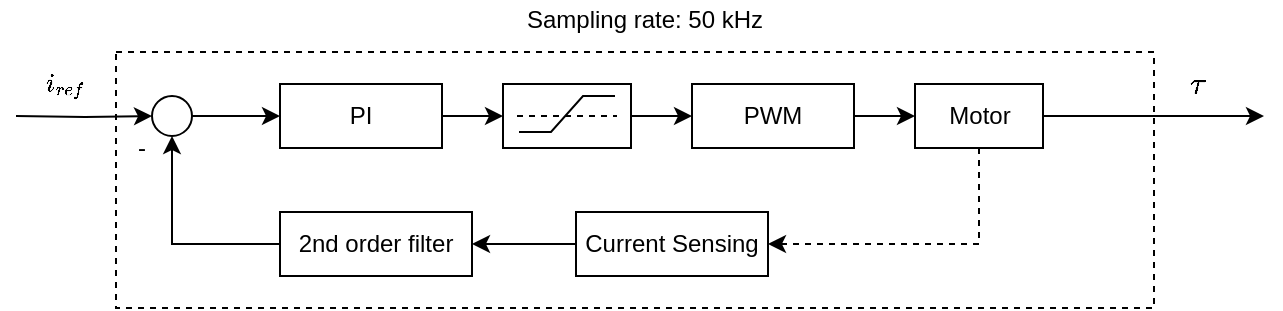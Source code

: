 <mxfile version="10.6.5" type="device"><diagram id="f7IH7GGQtJvT7wMJTq1Y" name="Page-1"><mxGraphModel dx="996" dy="595" grid="1" gridSize="8" guides="1" tooltips="1" connect="1" arrows="1" fold="1" page="1" pageScale="1" pageWidth="827" pageHeight="1169" math="1" shadow="0"><root><mxCell id="0"/><mxCell id="1" parent="0"/><mxCell id="TRZq5iaedLAZr3SfJ6ze-8" value="" style="rounded=0;whiteSpace=wrap;html=1;fillColor=none;dashed=1;" vertex="1" parent="1"><mxGeometry x="82" y="160" width="519" height="128" as="geometry"/></mxCell><mxCell id="LiR_spBhY-2mm8gLkbPT-30" value="$$i_{ref}$$" style="edgeStyle=orthogonalEdgeStyle;rounded=0;orthogonalLoop=1;jettySize=auto;html=1;entryX=0;entryY=0.5;entryDx=0;entryDy=0;labelBackgroundColor=none;" parent="1" target="LiR_spBhY-2mm8gLkbPT-27" edge="1"><mxGeometry x="-0.294" y="16" relative="1" as="geometry"><mxPoint x="32" y="192" as="sourcePoint"/><mxPoint as="offset"/></mxGeometry></mxCell><mxCell id="TRZq5iaedLAZr3SfJ6ze-6" style="edgeStyle=orthogonalEdgeStyle;rounded=0;orthogonalLoop=1;jettySize=auto;html=1;exitX=1;exitY=0.5;exitDx=0;exitDy=0;entryX=0;entryY=0.5;entryDx=0;entryDy=0;" edge="1" parent="1" source="LiR_spBhY-2mm8gLkbPT-24" target="TRZq5iaedLAZr3SfJ6ze-1"><mxGeometry relative="1" as="geometry"/></mxCell><mxCell id="LiR_spBhY-2mm8gLkbPT-24" value="PI" style="rounded=0;whiteSpace=wrap;html=1;" parent="1" vertex="1"><mxGeometry x="164" y="176" width="81" height="32" as="geometry"/></mxCell><mxCell id="LiR_spBhY-2mm8gLkbPT-29" style="edgeStyle=orthogonalEdgeStyle;rounded=0;orthogonalLoop=1;jettySize=auto;html=1;exitX=1;exitY=0.5;exitDx=0;exitDy=0;entryX=0;entryY=0.5;entryDx=0;entryDy=0;" parent="1" source="LiR_spBhY-2mm8gLkbPT-27" target="LiR_spBhY-2mm8gLkbPT-24" edge="1"><mxGeometry relative="1" as="geometry"/></mxCell><mxCell id="4GC8wsXGP5Xex8NOM4C0-3" style="edgeStyle=orthogonalEdgeStyle;rounded=0;orthogonalLoop=1;jettySize=auto;html=1;exitX=0.5;exitY=1;exitDx=0;exitDy=0;entryX=0;entryY=0.5;entryDx=0;entryDy=0;shadow=0;startArrow=classic;startFill=1;endArrow=none;endFill=0;fontSize=15;" parent="1" source="LiR_spBhY-2mm8gLkbPT-27" target="4GC8wsXGP5Xex8NOM4C0-1" edge="1"><mxGeometry relative="1" as="geometry"/></mxCell><mxCell id="LiR_spBhY-2mm8gLkbPT-27" value="" style="ellipse;whiteSpace=wrap;html=1;aspect=fixed;" parent="1" vertex="1"><mxGeometry x="100" y="182" width="20" height="20" as="geometry"/></mxCell><mxCell id="LiR_spBhY-2mm8gLkbPT-31" value="-" style="text;html=1;strokeColor=none;fillColor=none;align=center;verticalAlign=middle;whiteSpace=wrap;rounded=0;dashed=1;labelBackgroundColor=none;fontFamily=Helvetica;fontColor=#000000;" parent="1" vertex="1"><mxGeometry x="90" y="203" width="10" height="10" as="geometry"/></mxCell><mxCell id="4GC8wsXGP5Xex8NOM4C0-2" style="edgeStyle=orthogonalEdgeStyle;curved=1;rounded=0;orthogonalLoop=1;jettySize=auto;html=1;exitX=1;exitY=0.5;exitDx=0;exitDy=0;entryX=0;entryY=0.5;entryDx=0;entryDy=0;shadow=0;startArrow=classic;startFill=1;endArrow=none;endFill=0;fontSize=15;" parent="1" source="4GC8wsXGP5Xex8NOM4C0-1" target="LiR_spBhY-2mm8gLkbPT-33" edge="1"><mxGeometry relative="1" as="geometry"/></mxCell><mxCell id="TRZq5iaedLAZr3SfJ6ze-7" style="edgeStyle=orthogonalEdgeStyle;rounded=0;orthogonalLoop=1;jettySize=auto;html=1;exitX=0.5;exitY=1;exitDx=0;exitDy=0;entryX=1;entryY=0.5;entryDx=0;entryDy=0;dashed=1;" edge="1" parent="1" source="LiR_spBhY-2mm8gLkbPT-39" target="LiR_spBhY-2mm8gLkbPT-33"><mxGeometry relative="1" as="geometry"><mxPoint x="576" y="192" as="sourcePoint"/><Array as="points"><mxPoint x="514" y="256"/></Array></mxGeometry></mxCell><mxCell id="LiR_spBhY-2mm8gLkbPT-33" value="Current Sensing" style="rounded=0;whiteSpace=wrap;html=1;" parent="1" vertex="1"><mxGeometry x="312" y="240" width="96" height="32" as="geometry"/></mxCell><mxCell id="LiR_spBhY-2mm8gLkbPT-40" value="$$\tau$$" style="edgeStyle=orthogonalEdgeStyle;rounded=0;orthogonalLoop=1;jettySize=auto;html=1;exitX=1;exitY=0.5;exitDx=0;exitDy=0;labelBackgroundColor=none;fontSize=13;" parent="1" source="LiR_spBhY-2mm8gLkbPT-39" edge="1"><mxGeometry x="0.418" y="16" relative="1" as="geometry"><mxPoint x="656" y="192" as="targetPoint"/><mxPoint as="offset"/></mxGeometry></mxCell><mxCell id="4GC8wsXGP5Xex8NOM4C0-6" style="edgeStyle=orthogonalEdgeStyle;rounded=0;orthogonalLoop=1;jettySize=auto;html=1;exitX=0;exitY=0.5;exitDx=0;exitDy=0;entryX=1;entryY=0.5;entryDx=0;entryDy=0;shadow=0;startArrow=classic;startFill=1;endArrow=none;endFill=0;fontSize=15;" parent="1" source="LiR_spBhY-2mm8gLkbPT-39" target="4GC8wsXGP5Xex8NOM4C0-4" edge="1"><mxGeometry relative="1" as="geometry"/></mxCell><mxCell id="LiR_spBhY-2mm8gLkbPT-39" value="Motor" style="rounded=0;whiteSpace=wrap;html=1;" parent="1" vertex="1"><mxGeometry x="481.5" y="176" width="64" height="32" as="geometry"/></mxCell><mxCell id="4GC8wsXGP5Xex8NOM4C0-1" value="2nd order filter" style="rounded=0;whiteSpace=wrap;html=1;" parent="1" vertex="1"><mxGeometry x="164" y="240" width="96" height="32" as="geometry"/></mxCell><mxCell id="4GC8wsXGP5Xex8NOM4C0-4" value="PWM" style="rounded=0;whiteSpace=wrap;html=1;" parent="1" vertex="1"><mxGeometry x="370" y="176" width="81" height="32" as="geometry"/></mxCell><mxCell id="TRZq5iaedLAZr3SfJ6ze-4" value="" style="group" vertex="1" connectable="0" parent="1"><mxGeometry x="275.5" y="176" width="64" height="32" as="geometry"/></mxCell><mxCell id="TRZq5iaedLAZr3SfJ6ze-1" value="" style="rounded=0;whiteSpace=wrap;html=1;" vertex="1" parent="TRZq5iaedLAZr3SfJ6ze-4"><mxGeometry width="64" height="32" as="geometry"/></mxCell><mxCell id="TRZq5iaedLAZr3SfJ6ze-2" value="" style="endArrow=none;html=1;labelBackgroundColor=none;fontSize=8;rounded=0;" edge="1" parent="TRZq5iaedLAZr3SfJ6ze-4"><mxGeometry width="50" height="50" relative="1" as="geometry"><mxPoint x="8" y="24" as="sourcePoint"/><mxPoint x="56" y="6" as="targetPoint"/><Array as="points"><mxPoint x="24" y="24"/><mxPoint x="40" y="6"/></Array></mxGeometry></mxCell><mxCell id="TRZq5iaedLAZr3SfJ6ze-3" value="" style="endArrow=none;html=1;dashed=1;labelBackgroundColor=none;fontSize=8;" edge="1" parent="TRZq5iaedLAZr3SfJ6ze-4"><mxGeometry width="50" height="50" relative="1" as="geometry"><mxPoint x="7" y="16" as="sourcePoint"/><mxPoint x="57" y="16" as="targetPoint"/></mxGeometry></mxCell><mxCell id="TRZq5iaedLAZr3SfJ6ze-5" style="edgeStyle=orthogonalEdgeStyle;rounded=0;orthogonalLoop=1;jettySize=auto;html=1;exitX=1;exitY=0.5;exitDx=0;exitDy=0;entryX=0;entryY=0.5;entryDx=0;entryDy=0;" edge="1" parent="1" source="TRZq5iaedLAZr3SfJ6ze-1" target="4GC8wsXGP5Xex8NOM4C0-4"><mxGeometry relative="1" as="geometry"/></mxCell><mxCell id="TRZq5iaedLAZr3SfJ6ze-9" value="Sampling rate: 50 kHz" style="text;html=1;strokeColor=none;fillColor=none;align=center;verticalAlign=middle;whiteSpace=wrap;rounded=0;dashed=1;" vertex="1" parent="1"><mxGeometry x="285" y="134" width="123" height="20" as="geometry"/></mxCell></root></mxGraphModel></diagram></mxfile>